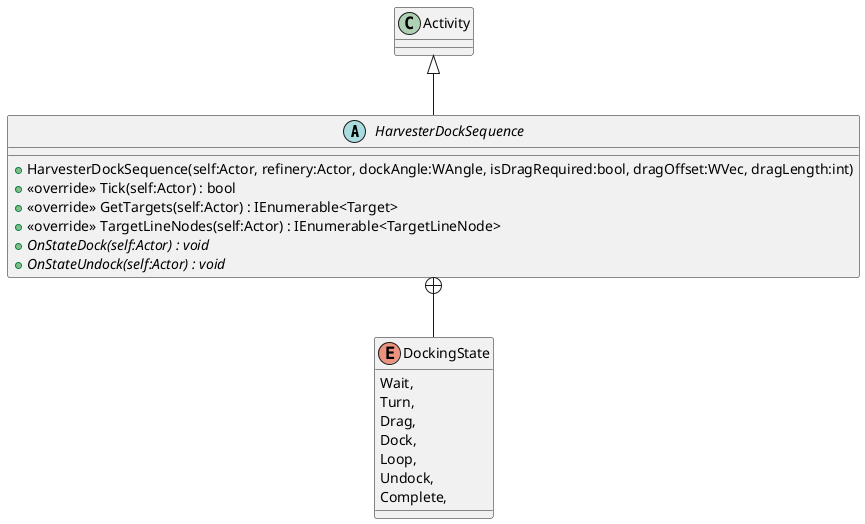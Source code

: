 @startuml
abstract class HarvesterDockSequence {
    + HarvesterDockSequence(self:Actor, refinery:Actor, dockAngle:WAngle, isDragRequired:bool, dragOffset:WVec, dragLength:int)
    + <<override>> Tick(self:Actor) : bool
    + <<override>> GetTargets(self:Actor) : IEnumerable<Target>
    + <<override>> TargetLineNodes(self:Actor) : IEnumerable<TargetLineNode>
    + {abstract} OnStateDock(self:Actor) : void
    + {abstract} OnStateUndock(self:Actor) : void
}
enum DockingState {
    Wait,
    Turn,
    Drag,
    Dock,
    Loop,
    Undock,
    Complete,
}
Activity <|-- HarvesterDockSequence
HarvesterDockSequence +-- DockingState
@enduml
